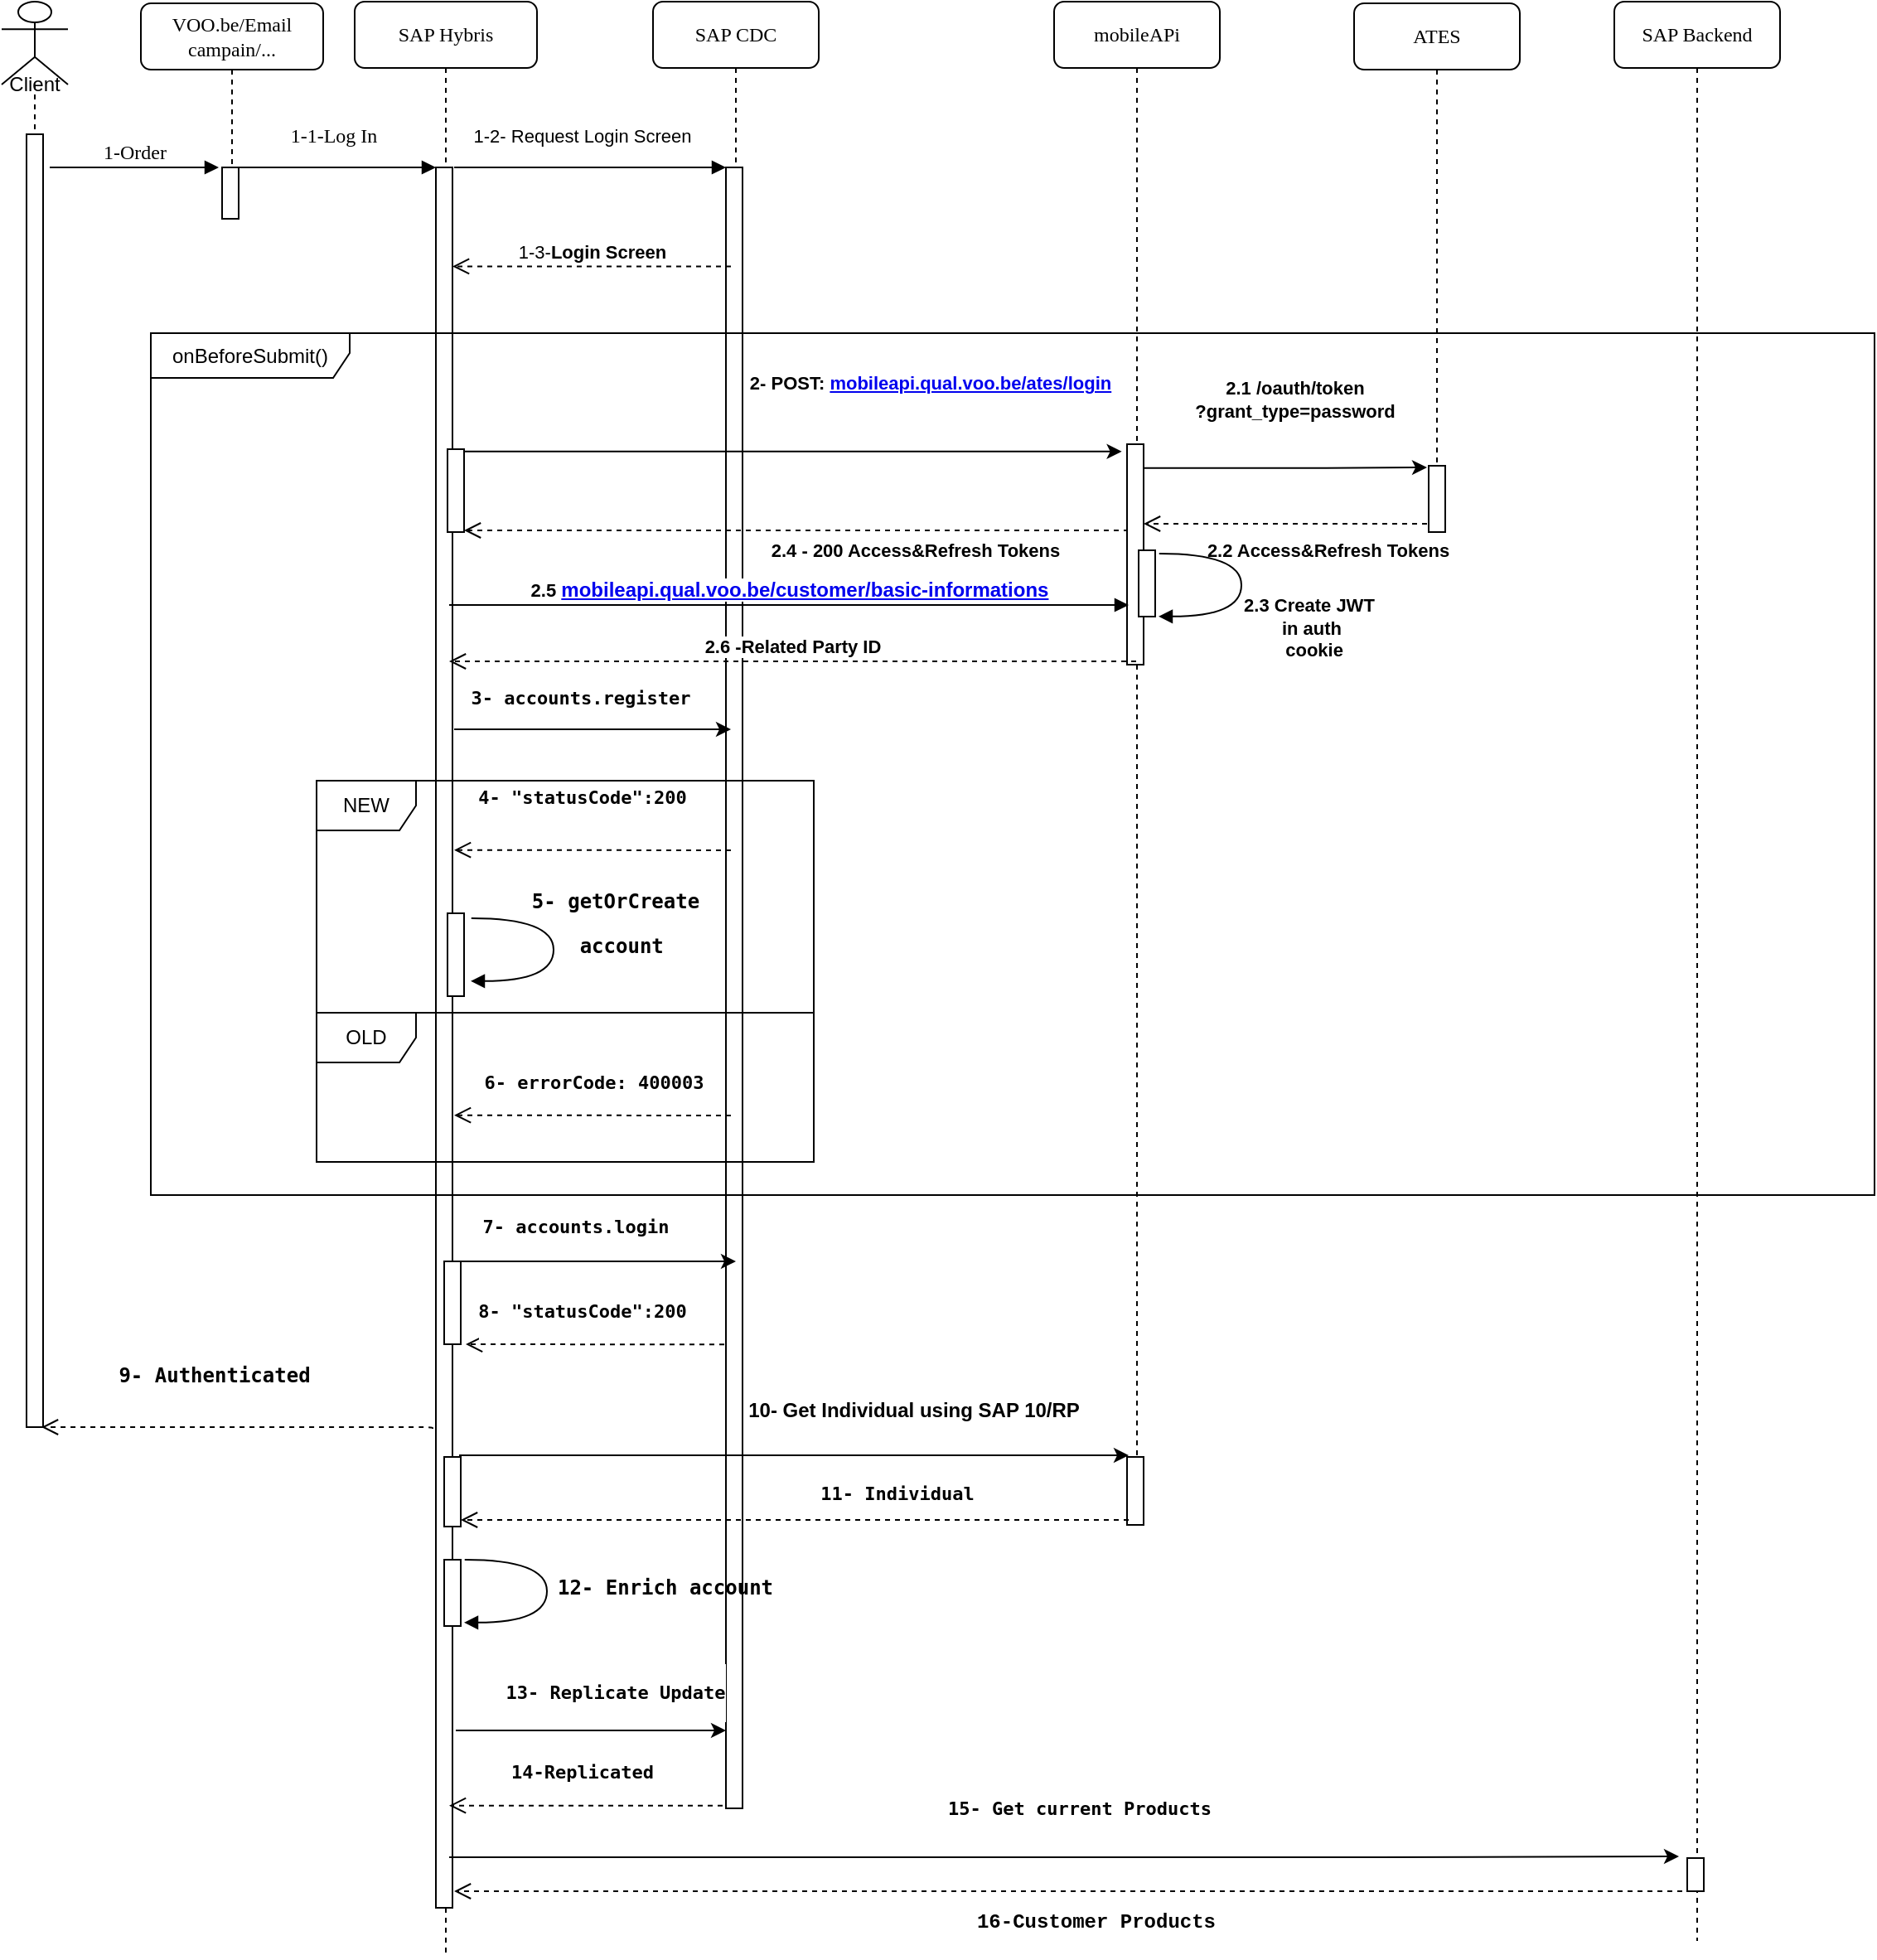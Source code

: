 <mxfile version="14.6.9" type="github">
  <diagram name="SignIn from CDC v6" id="cgOO9hKr6s6Ct5GbvhBF">
    <mxGraphModel dx="1656" dy="769" grid="1" gridSize="10" guides="1" tooltips="1" connect="1" arrows="1" fold="1" page="1" pageScale="1" pageWidth="827" pageHeight="1169" math="0" shadow="0">
      <root>
        <mxCell id="a5XRInmC_ehQdrehasMf-0" />
        <mxCell id="a5XRInmC_ehQdrehasMf-1" parent="a5XRInmC_ehQdrehasMf-0" />
        <mxCell id="a5XRInmC_ehQdrehasMf-2" value="SAP Hybris" style="shape=umlLifeline;perimeter=lifelinePerimeter;whiteSpace=wrap;html=1;container=1;collapsible=0;recursiveResize=0;outlineConnect=0;rounded=1;shadow=0;comic=0;labelBackgroundColor=none;strokeWidth=1;fontFamily=Verdana;fontSize=12;align=center;" parent="a5XRInmC_ehQdrehasMf-1" vertex="1">
          <mxGeometry x="323" y="80" width="110" height="1180" as="geometry" />
        </mxCell>
        <mxCell id="a5XRInmC_ehQdrehasMf-3" value="" style="html=1;points=[];perimeter=orthogonalPerimeter;rounded=0;shadow=0;comic=0;labelBackgroundColor=none;strokeWidth=1;fontFamily=Verdana;fontSize=12;align=center;" parent="a5XRInmC_ehQdrehasMf-2" vertex="1">
          <mxGeometry x="49" y="100" width="10" height="1050" as="geometry" />
        </mxCell>
        <mxCell id="7yYwIXXNwgo_jxrd7B7Z-20" value="" style="html=1;points=[];perimeter=orthogonalPerimeter;" parent="a5XRInmC_ehQdrehasMf-2" vertex="1">
          <mxGeometry x="54" y="760" width="10" height="50" as="geometry" />
        </mxCell>
        <mxCell id="a5XRInmC_ehQdrehasMf-33" value="" style="html=1;points=[];perimeter=orthogonalPerimeter;rounded=0;shadow=0;comic=0;labelBackgroundColor=none;strokeWidth=1;fontFamily=Verdana;fontSize=12;align=center;" parent="a5XRInmC_ehQdrehasMf-2" vertex="1">
          <mxGeometry x="54" y="878" width="10" height="42" as="geometry" />
        </mxCell>
        <mxCell id="YUQtsa73p3g_cmJX8-zG-1" value="" style="html=1;points=[];perimeter=orthogonalPerimeter;rounded=0;shadow=0;comic=0;labelBackgroundColor=none;strokeWidth=1;fontFamily=Verdana;fontSize=12;align=center;" parent="a5XRInmC_ehQdrehasMf-2" vertex="1">
          <mxGeometry x="54" y="940" width="10" height="40" as="geometry" />
        </mxCell>
        <mxCell id="a5XRInmC_ehQdrehasMf-5" value="SAP CDC" style="shape=umlLifeline;perimeter=lifelinePerimeter;whiteSpace=wrap;html=1;container=1;collapsible=0;recursiveResize=0;outlineConnect=0;rounded=1;shadow=0;comic=0;labelBackgroundColor=none;strokeWidth=1;fontFamily=Verdana;fontSize=12;align=center;" parent="a5XRInmC_ehQdrehasMf-1" vertex="1">
          <mxGeometry x="503" y="80" width="100" height="1090" as="geometry" />
        </mxCell>
        <mxCell id="a5XRInmC_ehQdrehasMf-6" value="" style="html=1;points=[];perimeter=orthogonalPerimeter;" parent="a5XRInmC_ehQdrehasMf-5" vertex="1">
          <mxGeometry x="44" y="100" width="10" height="990" as="geometry" />
        </mxCell>
        <mxCell id="a5XRInmC_ehQdrehasMf-9" value="ATES" style="shape=umlLifeline;perimeter=lifelinePerimeter;whiteSpace=wrap;html=1;container=1;collapsible=0;recursiveResize=0;outlineConnect=0;rounded=1;shadow=0;comic=0;labelBackgroundColor=none;strokeWidth=1;fontFamily=Verdana;fontSize=12;align=center;" parent="a5XRInmC_ehQdrehasMf-1" vertex="1">
          <mxGeometry x="926" y="81" width="100" height="279" as="geometry" />
        </mxCell>
        <mxCell id="vFgykMLxOgXp3sifyeLw-1" value="" style="html=1;points=[];perimeter=orthogonalPerimeter;rounded=0;shadow=0;comic=0;labelBackgroundColor=none;strokeWidth=1;fontFamily=Verdana;fontSize=12;align=center;" parent="a5XRInmC_ehQdrehasMf-9" vertex="1">
          <mxGeometry x="45" y="279" width="10" height="40" as="geometry" />
        </mxCell>
        <mxCell id="a5XRInmC_ehQdrehasMf-10" value="1-1-Log In" style="html=1;verticalAlign=bottom;endArrow=block;entryX=0;entryY=0;labelBackgroundColor=none;fontFamily=Verdana;fontSize=12;edgeStyle=elbowEdgeStyle;elbow=vertical;" parent="a5XRInmC_ehQdrehasMf-1" target="a5XRInmC_ehQdrehasMf-3" edge="1">
          <mxGeometry x="-0.016" y="10" relative="1" as="geometry">
            <mxPoint x="250" y="180" as="sourcePoint" />
            <mxPoint as="offset" />
          </mxGeometry>
        </mxCell>
        <mxCell id="a5XRInmC_ehQdrehasMf-12" value="Client" style="shape=umlLifeline;participant=umlActor;perimeter=lifelinePerimeter;whiteSpace=wrap;html=1;container=1;collapsible=0;recursiveResize=0;verticalAlign=top;spacingTop=36;outlineConnect=0;size=50;" parent="a5XRInmC_ehQdrehasMf-1" vertex="1">
          <mxGeometry x="110" y="80" width="40" height="860" as="geometry" />
        </mxCell>
        <mxCell id="a5XRInmC_ehQdrehasMf-13" value="" style="html=1;points=[];perimeter=orthogonalPerimeter;" parent="a5XRInmC_ehQdrehasMf-12" vertex="1">
          <mxGeometry x="15" y="80" width="10" height="780" as="geometry" />
        </mxCell>
        <mxCell id="a5XRInmC_ehQdrehasMf-16" value="&lt;b&gt;2- &lt;span lang=&quot;en-US&quot;&gt;POST: &lt;/span&gt;&lt;a href=&quot;https://eur01.safelinks.protection.outlook.com/?url=https%3A%2F%2Fmobileapi.qual.voo.be%2Fates%2Flogin&amp;amp;data=04%7C01%7Calimouni%40sqli.com%7C2abb9e5eb5914b04597208d90a4976cc%7C20f621164d0c44ac8a45390ca2765601%7C0%7C0%7C637552132902554768%7CUnknown%7CTWFpbGZsb3d8eyJWIjoiMC4wLjAwMDAiLCJQIjoiV2luMzIiLCJBTiI6Ik1haWwiLCJXVCI6Mn0%3D%7C1000&amp;amp;sdata=drTbTxDrsOHC45lmqr2doIwb9veStuDznQPREwbmego%3D&amp;amp;reserved=0&quot; target=&quot;_blank&quot; title=&quot;Original URL: https://mobileapi.qual.voo.be/ates/login. Click or tap if you trust this link.&quot;&gt;&lt;span lang=&quot;en-US&quot;&gt;mobileapi.qual.voo.be/ates/login&lt;/span&gt;&lt;/a&gt;&lt;/b&gt;" style="edgeStyle=orthogonalEdgeStyle;rounded=0;orthogonalLoop=1;jettySize=auto;html=1;entryX=-0.32;entryY=0.155;entryDx=0;entryDy=0;entryPerimeter=0;exitX=0.9;exitY=0.183;exitDx=0;exitDy=0;exitPerimeter=0;" parent="a5XRInmC_ehQdrehasMf-1" source="a5XRInmC_ehQdrehasMf-17" edge="1">
          <mxGeometry x="0.429" y="41" relative="1" as="geometry">
            <Array as="points">
              <mxPoint x="388" y="351" />
            </Array>
            <mxPoint as="offset" />
            <mxPoint x="785.8" y="351.4" as="targetPoint" />
            <mxPoint x="563" y="351.4" as="sourcePoint" />
          </mxGeometry>
        </mxCell>
        <mxCell id="a5XRInmC_ehQdrehasMf-17" value="" style="html=1;points=[];perimeter=orthogonalPerimeter;rounded=0;shadow=0;comic=0;labelBackgroundColor=none;strokeWidth=1;fontFamily=Verdana;fontSize=12;align=center;" parent="a5XRInmC_ehQdrehasMf-1" vertex="1">
          <mxGeometry x="379" y="350" width="10" height="50" as="geometry" />
        </mxCell>
        <mxCell id="a5XRInmC_ehQdrehasMf-19" value="&lt;b&gt;2.4 - 200 Access&amp;amp;Refresh Tokens&lt;/b&gt;" style="html=1;verticalAlign=bottom;endArrow=open;dashed=1;endSize=8;labelBackgroundColor=none;fontFamily=Helvetica;fontSize=11;edgeStyle=elbowEdgeStyle;elbow=vertical;" parent="a5XRInmC_ehQdrehasMf-1" target="a5XRInmC_ehQdrehasMf-17" edge="1">
          <mxGeometry x="-0.355" y="21" relative="1" as="geometry">
            <mxPoint x="563" y="399" as="targetPoint" />
            <Array as="points">
              <mxPoint x="662" y="399" />
              <mxPoint x="692" y="399" />
            </Array>
            <mxPoint x="790" y="399" as="sourcePoint" />
            <mxPoint as="offset" />
          </mxGeometry>
        </mxCell>
        <mxCell id="a5XRInmC_ehQdrehasMf-20" value="SAP Backend" style="shape=umlLifeline;perimeter=lifelinePerimeter;whiteSpace=wrap;html=1;container=1;collapsible=0;recursiveResize=0;outlineConnect=0;rounded=1;shadow=0;comic=0;labelBackgroundColor=none;strokeWidth=1;fontFamily=Verdana;fontSize=12;align=center;gradientColor=#ffffff;" parent="a5XRInmC_ehQdrehasMf-1" vertex="1">
          <mxGeometry x="1083" y="80" width="100" height="1170" as="geometry" />
        </mxCell>
        <mxCell id="a5XRInmC_ehQdrehasMf-21" value="" style="html=1;points=[];perimeter=orthogonalPerimeter;rounded=0;shadow=0;comic=0;labelBackgroundColor=none;strokeWidth=1;fontFamily=Verdana;fontSize=12;align=center;" parent="a5XRInmC_ehQdrehasMf-1" vertex="1">
          <mxGeometry x="1127" y="1200" width="10" height="20" as="geometry" />
        </mxCell>
        <mxCell id="a5XRInmC_ehQdrehasMf-22" value="&lt;pre&gt;&lt;font style=&quot;font-size: 11px&quot;&gt;&lt;b&gt;15- Get current Products&lt;/b&gt;&lt;/font&gt;&lt;/pre&gt;" style="edgeStyle=orthogonalEdgeStyle;rounded=0;orthogonalLoop=1;jettySize=auto;html=1;fontSize=12;exitX=0.8;exitY=0.949;exitDx=0;exitDy=0;exitPerimeter=0;" parent="a5XRInmC_ehQdrehasMf-1" edge="1">
          <mxGeometry x="0.024" y="29" relative="1" as="geometry">
            <mxPoint x="380" y="1199.45" as="sourcePoint" />
            <mxPoint x="1122" y="1199" as="targetPoint" />
            <Array as="points">
              <mxPoint x="940" y="1199" />
              <mxPoint x="940" y="1199" />
            </Array>
            <mxPoint as="offset" />
          </mxGeometry>
        </mxCell>
        <mxCell id="a5XRInmC_ehQdrehasMf-23" value="&lt;pre&gt;&lt;font face=&quot;Courier New&quot;&gt;&lt;b&gt;16-Customer Products&lt;/b&gt;&lt;/font&gt;&lt;/pre&gt;" style="html=1;verticalAlign=bottom;endArrow=open;dashed=1;endSize=8;labelBackgroundColor=none;fontFamily=Verdana;fontSize=12;edgeStyle=elbowEdgeStyle;elbow=vertical;exitX=0.3;exitY=1;exitDx=0;exitDy=0;exitPerimeter=0;entryX=1.1;entryY=0.99;entryDx=0;entryDy=0;entryPerimeter=0;" parent="a5XRInmC_ehQdrehasMf-1" source="a5XRInmC_ehQdrehasMf-21" target="a5XRInmC_ehQdrehasMf-3" edge="1">
          <mxGeometry x="-0.037" y="40" relative="1" as="geometry">
            <mxPoint x="388" y="1220" as="targetPoint" />
            <Array as="points" />
            <mxPoint x="1120" y="1220" as="sourcePoint" />
            <mxPoint as="offset" />
          </mxGeometry>
        </mxCell>
        <mxCell id="a5XRInmC_ehQdrehasMf-24" value="mobileAPi" style="shape=umlLifeline;perimeter=lifelinePerimeter;whiteSpace=wrap;html=1;container=1;collapsible=0;recursiveResize=0;outlineConnect=0;rounded=1;shadow=0;comic=0;labelBackgroundColor=none;strokeWidth=1;fontFamily=Verdana;fontSize=12;align=center;gradientColor=#ffffff;" parent="a5XRInmC_ehQdrehasMf-1" vertex="1">
          <mxGeometry x="745" y="80" width="100" height="920" as="geometry" />
        </mxCell>
        <mxCell id="a5XRInmC_ehQdrehasMf-26" value="" style="html=1;points=[];perimeter=orthogonalPerimeter;rounded=0;shadow=0;comic=0;labelBackgroundColor=none;strokeWidth=1;fontFamily=Verdana;fontSize=12;align=center;" parent="a5XRInmC_ehQdrehasMf-24" vertex="1">
          <mxGeometry x="44" y="878" width="10" height="41" as="geometry" />
        </mxCell>
        <mxCell id="jGMEOqAs3B6XIKQTMXMp-5" style="edgeStyle=orthogonalEdgeStyle;rounded=0;orthogonalLoop=1;jettySize=auto;html=1;" parent="a5XRInmC_ehQdrehasMf-1" edge="1">
          <mxGeometry relative="1" as="geometry">
            <mxPoint x="383" y="519" as="sourcePoint" />
            <mxPoint x="550" y="519" as="targetPoint" />
          </mxGeometry>
        </mxCell>
        <mxCell id="jGMEOqAs3B6XIKQTMXMp-6" value="&lt;pre&gt;&lt;b&gt;3- accounts.register&lt;/b&gt;&lt;/pre&gt;" style="edgeLabel;html=1;align=center;verticalAlign=middle;resizable=0;points=[];" parent="jGMEOqAs3B6XIKQTMXMp-5" vertex="1" connectable="0">
          <mxGeometry x="-0.248" y="2" relative="1" as="geometry">
            <mxPoint x="13" y="-17" as="offset" />
          </mxGeometry>
        </mxCell>
        <mxCell id="a5XRInmC_ehQdrehasMf-28" value="" style="html=1;points=[];perimeter=orthogonalPerimeter;rounded=0;shadow=0;comic=0;labelBackgroundColor=none;strokeWidth=1;fontFamily=Verdana;fontSize=12;align=center;" parent="a5XRInmC_ehQdrehasMf-1" vertex="1">
          <mxGeometry x="379" y="630" width="10" height="50" as="geometry" />
        </mxCell>
        <mxCell id="a5XRInmC_ehQdrehasMf-29" value="&lt;pre&gt;&lt;b&gt;5- getOrCreate&lt;/b&gt;&lt;/pre&gt;&lt;pre&gt;&lt;b&gt;&amp;nbsp;account&lt;/b&gt;&lt;/pre&gt;" style="html=1;verticalAlign=bottom;endArrow=block;labelBackgroundColor=none;fontFamily=Verdana;fontSize=12;elbow=vertical;edgeStyle=orthogonalEdgeStyle;curved=1;entryX=1;entryY=0.286;entryPerimeter=0;" parent="a5XRInmC_ehQdrehasMf-1" edge="1">
          <mxGeometry x="0.273" y="37" relative="1" as="geometry">
            <mxPoint x="393.38" y="633" as="sourcePoint" />
            <mxPoint x="393.0" y="670.92" as="targetPoint" />
            <Array as="points">
              <mxPoint x="443" y="632.9" />
              <mxPoint x="443" y="670.9" />
            </Array>
            <mxPoint x="37" y="-37" as="offset" />
          </mxGeometry>
        </mxCell>
        <mxCell id="a5XRInmC_ehQdrehasMf-32" value="&lt;pre&gt;&lt;font face=&quot;Helvetica&quot;&gt;&lt;b&gt;10- Get Individual using SAP 10/RP&lt;/b&gt;&lt;/font&gt;&lt;/pre&gt;" style="edgeStyle=orthogonalEdgeStyle;rounded=0;orthogonalLoop=1;jettySize=auto;html=1;fontSize=12;" parent="a5XRInmC_ehQdrehasMf-1" edge="1">
          <mxGeometry x="0.378" y="27" relative="1" as="geometry">
            <mxPoint x="400" y="957" as="sourcePoint" />
            <mxPoint x="790" y="957" as="targetPoint" />
            <Array as="points">
              <mxPoint x="386" y="957" />
            </Array>
            <mxPoint as="offset" />
          </mxGeometry>
        </mxCell>
        <mxCell id="a5XRInmC_ehQdrehasMf-34" value="&lt;pre&gt;&lt;b&gt;11- Individual&lt;/b&gt;&lt;/pre&gt;" style="html=1;verticalAlign=bottom;endArrow=open;dashed=1;endSize=8;labelBackgroundColor=none;fontFamily=Helvetica;fontSize=11;edgeStyle=elbowEdgeStyle;elbow=vertical;" parent="a5XRInmC_ehQdrehasMf-1" target="a5XRInmC_ehQdrehasMf-33" edge="1">
          <mxGeometry x="-0.305" y="4" relative="1" as="geometry">
            <mxPoint x="563" y="996" as="targetPoint" />
            <Array as="points" />
            <mxPoint x="790" y="996" as="sourcePoint" />
            <mxPoint as="offset" />
          </mxGeometry>
        </mxCell>
        <mxCell id="a5XRInmC_ehQdrehasMf-36" value="VOO.be/Email campain/..." style="shape=umlLifeline;perimeter=lifelinePerimeter;whiteSpace=wrap;html=1;container=1;collapsible=0;recursiveResize=0;outlineConnect=0;rounded=1;shadow=0;comic=0;labelBackgroundColor=none;strokeWidth=1;fontFamily=Verdana;fontSize=12;align=center;" parent="a5XRInmC_ehQdrehasMf-1" vertex="1">
          <mxGeometry x="194" y="81" width="110" height="129" as="geometry" />
        </mxCell>
        <mxCell id="a5XRInmC_ehQdrehasMf-37" value="" style="html=1;points=[];perimeter=orthogonalPerimeter;rounded=0;shadow=0;comic=0;labelBackgroundColor=none;strokeWidth=1;fontFamily=Verdana;fontSize=12;align=center;" parent="a5XRInmC_ehQdrehasMf-36" vertex="1">
          <mxGeometry x="49" y="99" width="10" height="31" as="geometry" />
        </mxCell>
        <mxCell id="a5XRInmC_ehQdrehasMf-38" value="1-Order" style="html=1;verticalAlign=bottom;endArrow=block;entryX=0;entryY=0;labelBackgroundColor=none;fontFamily=Verdana;fontSize=12;edgeStyle=elbowEdgeStyle;elbow=vertical;" parent="a5XRInmC_ehQdrehasMf-1" edge="1">
          <mxGeometry relative="1" as="geometry">
            <mxPoint x="139" y="180" as="sourcePoint" />
            <mxPoint x="241" y="180.0" as="targetPoint" />
          </mxGeometry>
        </mxCell>
        <mxCell id="YUQtsa73p3g_cmJX8-zG-2" value="&lt;pre&gt;&lt;b&gt;12- Enrich account&lt;/b&gt;&lt;/pre&gt;" style="html=1;verticalAlign=bottom;endArrow=block;labelBackgroundColor=none;fontFamily=Verdana;fontSize=12;elbow=vertical;edgeStyle=orthogonalEdgeStyle;curved=1;entryX=1;entryY=0.286;entryPerimeter=0;" parent="a5XRInmC_ehQdrehasMf-1" edge="1">
          <mxGeometry x="0.273" y="71" relative="1" as="geometry">
            <mxPoint x="389.38" y="1020" as="sourcePoint" />
            <mxPoint x="389" y="1057.92" as="targetPoint" />
            <Array as="points">
              <mxPoint x="439" y="1020" />
              <mxPoint x="439" y="1058" />
            </Array>
            <mxPoint x="71" y="-71" as="offset" />
          </mxGeometry>
        </mxCell>
        <mxCell id="YUQtsa73p3g_cmJX8-zG-3" value="&lt;pre&gt;&lt;b&gt;13- Replicate Update&lt;/b&gt;&lt;/pre&gt;" style="edgeStyle=orthogonalEdgeStyle;rounded=0;orthogonalLoop=1;jettySize=auto;html=1;" parent="a5XRInmC_ehQdrehasMf-1" edge="1">
          <mxGeometry x="0.178" y="23" relative="1" as="geometry">
            <mxPoint x="547" y="1123" as="targetPoint" />
            <mxPoint x="384" y="1123" as="sourcePoint" />
            <mxPoint as="offset" />
          </mxGeometry>
        </mxCell>
        <mxCell id="YUQtsa73p3g_cmJX8-zG-4" value="" style="html=1;points=[];perimeter=orthogonalPerimeter;" parent="a5XRInmC_ehQdrehasMf-1" vertex="1">
          <mxGeometry x="789" y="347" width="10" height="133" as="geometry" />
        </mxCell>
        <mxCell id="W5-vrucpmB3BrDmm7iFh-0" value="&lt;b&gt;2.3 Create JWT&amp;nbsp;&lt;br style=&quot;font-size: 11px&quot;&gt;in auth&lt;br style=&quot;font-size: 11px&quot;&gt;&amp;nbsp;cookie&lt;/b&gt;" style="html=1;verticalAlign=bottom;endArrow=block;labelBackgroundColor=none;fontFamily=Helvetica;fontSize=11;elbow=vertical;edgeStyle=orthogonalEdgeStyle;curved=1;entryX=1;entryY=0.286;entryPerimeter=0;" parent="a5XRInmC_ehQdrehasMf-1" edge="1">
          <mxGeometry x="0.273" y="51" relative="1" as="geometry">
            <mxPoint x="808.38" y="413" as="sourcePoint" />
            <mxPoint x="808" y="450.92" as="targetPoint" />
            <Array as="points">
              <mxPoint x="858" y="412.9" />
              <mxPoint x="858" y="450.9" />
            </Array>
            <mxPoint x="42" y="-22" as="offset" />
          </mxGeometry>
        </mxCell>
        <mxCell id="W5-vrucpmB3BrDmm7iFh-1" value="" style="html=1;points=[];perimeter=orthogonalPerimeter;rounded=0;shadow=0;comic=0;labelBackgroundColor=none;strokeWidth=1;fontFamily=Verdana;fontSize=12;align=center;" parent="a5XRInmC_ehQdrehasMf-1" vertex="1">
          <mxGeometry x="796" y="411" width="10" height="40" as="geometry" />
        </mxCell>
        <mxCell id="vFgykMLxOgXp3sifyeLw-0" value="&lt;b&gt;2.1 /oauth/token&lt;br&gt;?grant_type=password&lt;/b&gt;" style="edgeStyle=orthogonalEdgeStyle;rounded=0;orthogonalLoop=1;jettySize=auto;html=1;" parent="a5XRInmC_ehQdrehasMf-1" edge="1">
          <mxGeometry x="0.064" y="41" relative="1" as="geometry">
            <Array as="points">
              <mxPoint x="909" y="362" />
            </Array>
            <mxPoint as="offset" />
            <mxPoint x="970" y="361" as="targetPoint" />
            <mxPoint x="799" y="361.4" as="sourcePoint" />
          </mxGeometry>
        </mxCell>
        <mxCell id="vFgykMLxOgXp3sifyeLw-2" value="&lt;b&gt;2.2 Access&amp;amp;Refresh Tokens&lt;/b&gt;" style="html=1;verticalAlign=bottom;endArrow=open;dashed=1;endSize=8;labelBackgroundColor=none;fontFamily=Helvetica;fontSize=11;edgeStyle=elbowEdgeStyle;elbow=vertical;" parent="a5XRInmC_ehQdrehasMf-1" edge="1">
          <mxGeometry x="-0.298" y="25" relative="1" as="geometry">
            <mxPoint x="799" y="395" as="targetPoint" />
            <Array as="points">
              <mxPoint x="898" y="395" />
              <mxPoint x="928" y="395" />
            </Array>
            <mxPoint x="970" y="395" as="sourcePoint" />
            <mxPoint as="offset" />
          </mxGeometry>
        </mxCell>
        <mxCell id="jGMEOqAs3B6XIKQTMXMp-0" value="1-3-&lt;b&gt;Login Screen&lt;/b&gt;" style="html=1;verticalAlign=bottom;endArrow=open;dashed=1;endSize=8;exitX=0.3;exitY=0.114;exitDx=0;exitDy=0;exitPerimeter=0;" parent="a5XRInmC_ehQdrehasMf-1" edge="1">
          <mxGeometry relative="1" as="geometry">
            <mxPoint x="550" y="239.7" as="sourcePoint" />
            <mxPoint x="382" y="239.7" as="targetPoint" />
          </mxGeometry>
        </mxCell>
        <mxCell id="jGMEOqAs3B6XIKQTMXMp-2" value="1-2- Request Login Screen" style="html=1;verticalAlign=bottom;endArrow=block;" parent="a5XRInmC_ehQdrehasMf-1" target="a5XRInmC_ehQdrehasMf-6" edge="1">
          <mxGeometry x="-0.061" y="10" width="80" relative="1" as="geometry">
            <mxPoint x="383" y="180" as="sourcePoint" />
            <mxPoint x="530" y="180" as="targetPoint" />
            <mxPoint as="offset" />
          </mxGeometry>
        </mxCell>
        <mxCell id="7yYwIXXNwgo_jxrd7B7Z-1" value="&lt;span lang=&quot;fr&quot;&gt;onBeforeSubmit()&lt;br&gt;&lt;/span&gt;" style="shape=umlFrame;whiteSpace=wrap;html=1;width=120;height=27;" parent="a5XRInmC_ehQdrehasMf-1" vertex="1">
          <mxGeometry x="200" y="280" width="1040" height="520" as="geometry" />
        </mxCell>
        <mxCell id="7yYwIXXNwgo_jxrd7B7Z-2" value="&lt;pre&gt;&lt;b&gt;4- &quot;statusCode&quot;:200&lt;/b&gt;&lt;/pre&gt;" style="html=1;verticalAlign=bottom;endArrow=open;dashed=1;endSize=8;entryX=1.1;entryY=0.509;entryDx=0;entryDy=0;entryPerimeter=0;" parent="a5XRInmC_ehQdrehasMf-1" edge="1">
          <mxGeometry x="0.078" y="-12" relative="1" as="geometry">
            <mxPoint x="550" y="592" as="sourcePoint" />
            <mxPoint x="383" y="591.84" as="targetPoint" />
            <mxPoint as="offset" />
          </mxGeometry>
        </mxCell>
        <mxCell id="7yYwIXXNwgo_jxrd7B7Z-9" style="edgeStyle=orthogonalEdgeStyle;rounded=0;orthogonalLoop=1;jettySize=auto;html=1;" parent="a5XRInmC_ehQdrehasMf-1" edge="1">
          <mxGeometry relative="1" as="geometry">
            <mxPoint x="382" y="840" as="sourcePoint" />
            <mxPoint x="553" y="840" as="targetPoint" />
            <Array as="points">
              <mxPoint x="440" y="840" />
              <mxPoint x="500" y="840" />
              <mxPoint x="500" y="840" />
            </Array>
          </mxGeometry>
        </mxCell>
        <mxCell id="7yYwIXXNwgo_jxrd7B7Z-10" value="&lt;pre&gt;&lt;b&gt;&lt;span&gt;&lt;span class=&quot;url-filename&quot;&gt;7- accounts.login&lt;/span&gt;&lt;/span&gt;&lt;/b&gt;&lt;/pre&gt;" style="edgeLabel;html=1;align=center;verticalAlign=middle;resizable=0;points=[];" parent="a5XRInmC_ehQdrehasMf-1" vertex="1" connectable="0">
          <mxGeometry x="459.04" y="880" as="geometry">
            <mxPoint x="-3" y="-61" as="offset" />
          </mxGeometry>
        </mxCell>
        <mxCell id="7yYwIXXNwgo_jxrd7B7Z-11" value="&lt;pre&gt;&lt;b&gt;8- &quot;statusCode&quot;:200&lt;/b&gt;&lt;/pre&gt;" style="html=1;verticalAlign=bottom;endArrow=open;dashed=1;endSize=8;" parent="a5XRInmC_ehQdrehasMf-1" edge="1">
          <mxGeometry x="0.103" relative="1" as="geometry">
            <mxPoint x="546" y="890.16" as="sourcePoint" />
            <mxPoint x="390" y="890" as="targetPoint" />
            <mxPoint as="offset" />
          </mxGeometry>
        </mxCell>
        <mxCell id="7yYwIXXNwgo_jxrd7B7Z-12" value="NEW" style="shape=umlFrame;whiteSpace=wrap;html=1;" parent="a5XRInmC_ehQdrehasMf-1" vertex="1">
          <mxGeometry x="300" y="550" width="300" height="140" as="geometry" />
        </mxCell>
        <mxCell id="7yYwIXXNwgo_jxrd7B7Z-13" value="&lt;b&gt;&amp;nbsp;&lt;/b&gt;&lt;pre&gt;&lt;b&gt;9- Authenticated&lt;/b&gt;&lt;/pre&gt;" style="html=1;verticalAlign=bottom;endArrow=open;dashed=1;endSize=8;labelBackgroundColor=none;fontFamily=Verdana;fontSize=12;edgeStyle=elbowEdgeStyle;elbow=vertical;entryX=0.9;entryY=0.988;entryDx=0;entryDy=0;entryPerimeter=0;" parent="a5XRInmC_ehQdrehasMf-1" edge="1">
          <mxGeometry x="0.12" y="-10" relative="1" as="geometry">
            <mxPoint x="134" y="940.76" as="targetPoint" />
            <Array as="points">
              <mxPoint x="321" y="940" />
              <mxPoint x="351" y="940" />
            </Array>
            <mxPoint x="370" y="941" as="sourcePoint" />
            <mxPoint as="offset" />
          </mxGeometry>
        </mxCell>
        <mxCell id="7yYwIXXNwgo_jxrd7B7Z-18" value="&lt;pre&gt;&lt;b&gt;6- errorCode: 400003&lt;/b&gt;&lt;/pre&gt;" style="html=1;verticalAlign=bottom;endArrow=open;dashed=1;endSize=8;entryX=1.1;entryY=0.509;entryDx=0;entryDy=0;entryPerimeter=0;" parent="a5XRInmC_ehQdrehasMf-1" edge="1">
          <mxGeometry relative="1" as="geometry">
            <mxPoint x="550" y="752" as="sourcePoint" />
            <mxPoint x="383" y="751.84" as="targetPoint" />
          </mxGeometry>
        </mxCell>
        <mxCell id="7yYwIXXNwgo_jxrd7B7Z-19" value="OLD" style="shape=umlFrame;whiteSpace=wrap;html=1;" parent="a5XRInmC_ehQdrehasMf-1" vertex="1">
          <mxGeometry x="300" y="690" width="300" height="90" as="geometry" />
        </mxCell>
        <mxCell id="iM1v2PmHWcsE7itBdn2Y-2" value="&lt;pre&gt;&lt;b&gt;14-Replicated&lt;/b&gt;&lt;/pre&gt;" style="html=1;verticalAlign=bottom;endArrow=open;dashed=1;endSize=8;exitX=-0.2;exitY=0.927;exitDx=0;exitDy=0;exitPerimeter=0;entryX=0.8;entryY=0.927;entryDx=0;entryDy=0;entryPerimeter=0;" parent="a5XRInmC_ehQdrehasMf-1" edge="1">
          <mxGeometry x="0.03" relative="1" as="geometry">
            <mxPoint x="545" y="1168.35" as="sourcePoint" />
            <mxPoint x="380" y="1168.35" as="targetPoint" />
            <mxPoint as="offset" />
          </mxGeometry>
        </mxCell>
        <mxCell id="Ir-EoAM0WppionfzMiN0-0" value="&lt;b&gt;2.5 &lt;span&gt;&lt;span style=&quot;color: black ; font-size: 9pt ; font-family: &amp;#34;helvetica&amp;#34; , sans-serif , serif , &amp;#34;emojifont&amp;#34; ; background-color: white&quot;&gt;&lt;a href=&quot;https://eur01.safelinks.protection.outlook.com/?url=https%3A%2F%2Fmobileapi.qual.voo.be%2Fcustomer%2Fbasic-informations&amp;amp;data=04%7C01%7Calimouni%40sqli.com%7C1380a3c410164f0629d808d90b07a674%7C20f621164d0c44ac8a45390ca2765601%7C0%7C0%7C637552949759935870%7CUnknown%7CTWFpbGZsb3d8eyJWIjoiMC4wLjAwMDAiLCJQIjoiV2luMzIiLCJBTiI6Ik1haWwiLCJXVCI6Mn0%3D%7C1000&amp;amp;sdata=tikMZbPuHJdgCpXDp0srEGGX0of44awFQmjdCeB%2FO68%3D&amp;amp;reserved=0&quot; target=&quot;_blank&quot; title=&quot;Original URL: https://mobileapi.qual.voo.be/customer/basic-informations. Click or tap if you trust this link.&quot;&gt;mobileapi.qual.voo.be/customer/basic-informations&lt;/a&gt;&lt;/span&gt;&lt;/span&gt;&lt;span style=&quot;color: rgb(80 , 80 , 80) ; font-size: 9pt ; font-family: &amp;#34;helvetica&amp;#34; , sans-serif , serif , &amp;#34;emojifont&amp;#34; ; background-color: white&quot;&gt;&lt;/span&gt;&lt;/b&gt;" style="html=1;verticalAlign=bottom;endArrow=block;" edge="1" parent="a5XRInmC_ehQdrehasMf-1">
          <mxGeometry width="80" relative="1" as="geometry">
            <mxPoint x="380" y="444" as="sourcePoint" />
            <mxPoint x="790" y="444" as="targetPoint" />
          </mxGeometry>
        </mxCell>
        <mxCell id="Ir-EoAM0WppionfzMiN0-1" value="&lt;b&gt;2.6 -Related Party ID&lt;/b&gt;" style="html=1;verticalAlign=bottom;endArrow=open;dashed=1;endSize=8;" edge="1" parent="a5XRInmC_ehQdrehasMf-1">
          <mxGeometry relative="1" as="geometry">
            <mxPoint x="794.5" y="478" as="sourcePoint" />
            <mxPoint x="380" y="478" as="targetPoint" />
          </mxGeometry>
        </mxCell>
      </root>
    </mxGraphModel>
  </diagram>
</mxfile>
